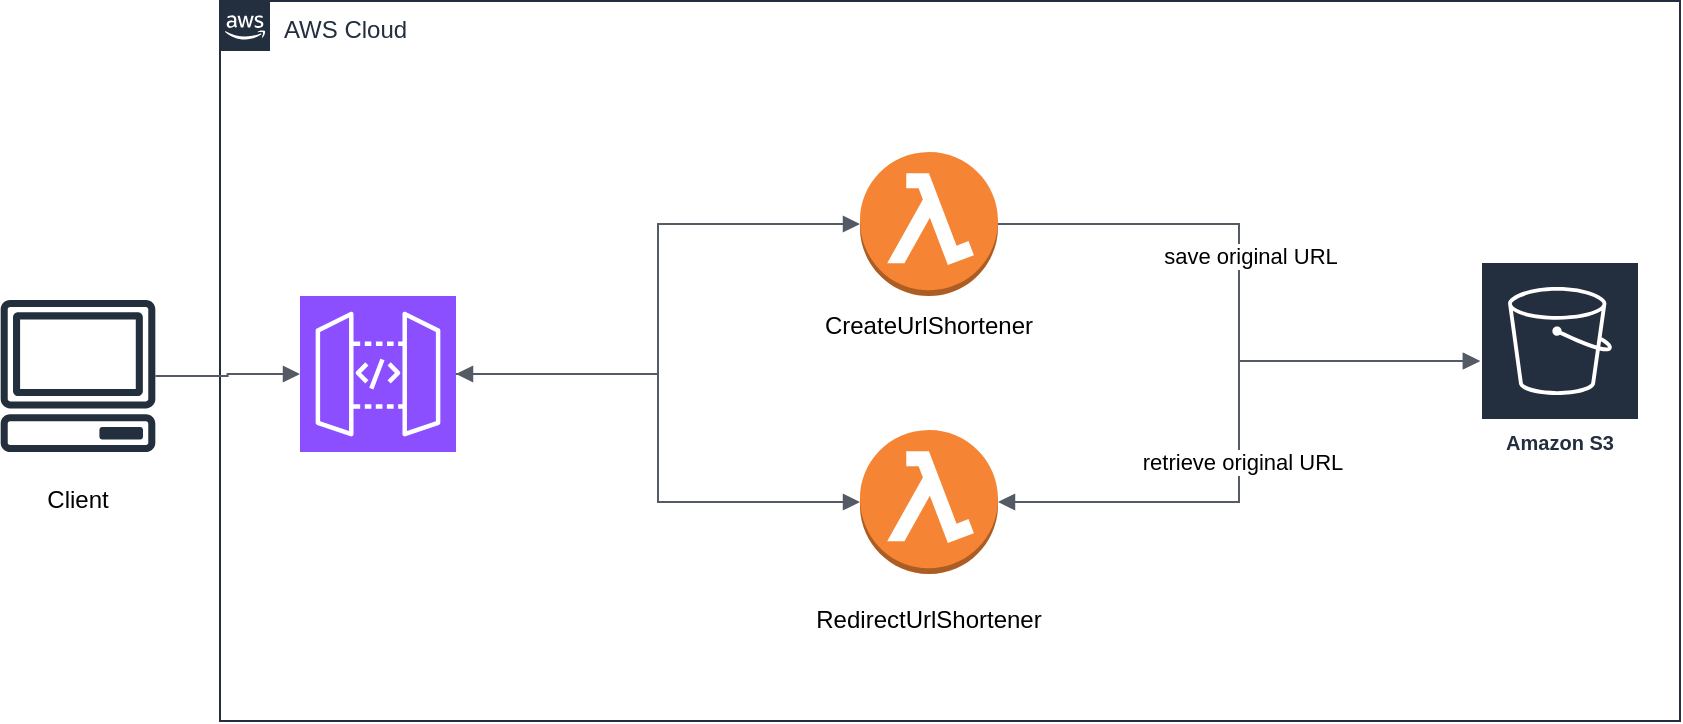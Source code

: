 <mxfile version="22.1.16" type="device">
  <diagram name="Page-1" id="QuKfJm8cBKCZM6e1RuhO">
    <mxGraphModel dx="1434" dy="844" grid="1" gridSize="10" guides="1" tooltips="1" connect="1" arrows="1" fold="1" page="1" pageScale="1" pageWidth="850" pageHeight="1100" math="0" shadow="0">
      <root>
        <mxCell id="0" />
        <mxCell id="1" parent="0" />
        <mxCell id="-Cu9nxykN7aYnu276-Gp-2" value="AWS Cloud" style="points=[[0,0],[0.25,0],[0.5,0],[0.75,0],[1,0],[1,0.25],[1,0.5],[1,0.75],[1,1],[0.75,1],[0.5,1],[0.25,1],[0,1],[0,0.75],[0,0.5],[0,0.25]];outlineConnect=0;gradientColor=none;html=1;whiteSpace=wrap;fontSize=12;fontStyle=0;container=1;pointerEvents=0;collapsible=0;recursiveResize=0;shape=mxgraph.aws4.group;grIcon=mxgraph.aws4.group_aws_cloud_alt;strokeColor=#232F3E;fillColor=none;verticalAlign=top;align=left;spacingLeft=30;fontColor=#232F3E;dashed=0;" vertex="1" parent="1">
          <mxGeometry x="160" y="145.5" width="730" height="360" as="geometry" />
        </mxCell>
        <mxCell id="-Cu9nxykN7aYnu276-Gp-3" value="" style="sketch=0;points=[[0,0,0],[0.25,0,0],[0.5,0,0],[0.75,0,0],[1,0,0],[0,1,0],[0.25,1,0],[0.5,1,0],[0.75,1,0],[1,1,0],[0,0.25,0],[0,0.5,0],[0,0.75,0],[1,0.25,0],[1,0.5,0],[1,0.75,0]];outlineConnect=0;fontColor=#232F3E;fillColor=#8C4FFF;strokeColor=#ffffff;dashed=0;verticalLabelPosition=bottom;verticalAlign=top;align=center;html=1;fontSize=12;fontStyle=0;aspect=fixed;shape=mxgraph.aws4.resourceIcon;resIcon=mxgraph.aws4.api_gateway;" vertex="1" parent="-Cu9nxykN7aYnu276-Gp-2">
          <mxGeometry x="40" y="147.5" width="78" height="78" as="geometry" />
        </mxCell>
        <mxCell id="-Cu9nxykN7aYnu276-Gp-5" value="" style="outlineConnect=0;dashed=0;verticalLabelPosition=bottom;verticalAlign=top;align=center;html=1;shape=mxgraph.aws3.lambda_function;fillColor=#F58534;gradientColor=none;" vertex="1" parent="-Cu9nxykN7aYnu276-Gp-2">
          <mxGeometry x="320" y="75.5" width="69" height="72" as="geometry" />
        </mxCell>
        <mxCell id="-Cu9nxykN7aYnu276-Gp-6" value="" style="outlineConnect=0;dashed=0;verticalLabelPosition=bottom;verticalAlign=top;align=center;html=1;shape=mxgraph.aws3.lambda_function;fillColor=#F58534;gradientColor=none;" vertex="1" parent="-Cu9nxykN7aYnu276-Gp-2">
          <mxGeometry x="320" y="214.5" width="69" height="72" as="geometry" />
        </mxCell>
        <mxCell id="-Cu9nxykN7aYnu276-Gp-12" value="" style="edgeStyle=orthogonalEdgeStyle;html=1;endArrow=block;elbow=vertical;startArrow=none;endFill=1;strokeColor=#545B64;rounded=0;entryX=0;entryY=0.5;entryDx=0;entryDy=0;entryPerimeter=0;exitX=1;exitY=0.5;exitDx=0;exitDy=0;exitPerimeter=0;" edge="1" parent="-Cu9nxykN7aYnu276-Gp-2" source="-Cu9nxykN7aYnu276-Gp-3" target="-Cu9nxykN7aYnu276-Gp-6">
          <mxGeometry width="100" relative="1" as="geometry">
            <mxPoint x="128" y="197" as="sourcePoint" />
            <mxPoint x="230" y="171" as="targetPoint" />
          </mxGeometry>
        </mxCell>
        <mxCell id="-Cu9nxykN7aYnu276-Gp-16" value="CreateUrlShortener" style="text;html=1;strokeColor=none;fillColor=none;align=center;verticalAlign=middle;whiteSpace=wrap;rounded=0;" vertex="1" parent="-Cu9nxykN7aYnu276-Gp-2">
          <mxGeometry x="287.25" y="147.5" width="134.5" height="30" as="geometry" />
        </mxCell>
        <mxCell id="-Cu9nxykN7aYnu276-Gp-17" value="RedirectUrlShortener" style="text;html=1;strokeColor=none;fillColor=none;align=center;verticalAlign=middle;whiteSpace=wrap;rounded=0;" vertex="1" parent="-Cu9nxykN7aYnu276-Gp-2">
          <mxGeometry x="291.06" y="294.5" width="126.87" height="30" as="geometry" />
        </mxCell>
        <mxCell id="-Cu9nxykN7aYnu276-Gp-20" value="" style="edgeStyle=orthogonalEdgeStyle;html=1;endArrow=block;elbow=vertical;startArrow=block;startFill=1;endFill=1;strokeColor=#545B64;rounded=0;exitX=1;exitY=0.5;exitDx=0;exitDy=0;exitPerimeter=0;entryX=0;entryY=0.5;entryDx=0;entryDy=0;entryPerimeter=0;" edge="1" parent="-Cu9nxykN7aYnu276-Gp-2" source="-Cu9nxykN7aYnu276-Gp-3" target="-Cu9nxykN7aYnu276-Gp-5">
          <mxGeometry width="100" relative="1" as="geometry">
            <mxPoint x="210" y="284.5" as="sourcePoint" />
            <mxPoint x="310" y="284.5" as="targetPoint" />
          </mxGeometry>
        </mxCell>
        <mxCell id="-Cu9nxykN7aYnu276-Gp-8" value="" style="sketch=0;outlineConnect=0;fontColor=#232F3E;gradientColor=none;fillColor=#232F3D;strokeColor=none;dashed=0;verticalLabelPosition=bottom;verticalAlign=top;align=center;html=1;fontSize=12;fontStyle=0;aspect=fixed;pointerEvents=1;shape=mxgraph.aws4.client;" vertex="1" parent="1">
          <mxGeometry x="50" y="295" width="78" height="76" as="geometry" />
        </mxCell>
        <mxCell id="-Cu9nxykN7aYnu276-Gp-10" value="" style="edgeStyle=orthogonalEdgeStyle;html=1;endArrow=block;elbow=vertical;startArrow=none;endFill=1;strokeColor=#545B64;rounded=0;entryX=0;entryY=0.5;entryDx=0;entryDy=0;entryPerimeter=0;" edge="1" parent="1" source="-Cu9nxykN7aYnu276-Gp-8" target="-Cu9nxykN7aYnu276-Gp-3">
          <mxGeometry width="100" relative="1" as="geometry">
            <mxPoint x="370" y="430" as="sourcePoint" />
            <mxPoint x="470" y="430" as="targetPoint" />
          </mxGeometry>
        </mxCell>
        <mxCell id="-Cu9nxykN7aYnu276-Gp-15" value="Client" style="text;html=1;strokeColor=none;fillColor=none;align=center;verticalAlign=middle;whiteSpace=wrap;rounded=0;" vertex="1" parent="1">
          <mxGeometry x="59" y="380" width="60" height="30" as="geometry" />
        </mxCell>
        <mxCell id="-Cu9nxykN7aYnu276-Gp-7" value="Amazon S3" style="sketch=0;outlineConnect=0;fontColor=#232F3E;gradientColor=none;strokeColor=#ffffff;fillColor=#232F3E;dashed=0;verticalLabelPosition=middle;verticalAlign=bottom;align=center;html=1;whiteSpace=wrap;fontSize=10;fontStyle=1;spacing=3;shape=mxgraph.aws4.productIcon;prIcon=mxgraph.aws4.s3;" vertex="1" parent="1">
          <mxGeometry x="790" y="275.5" width="80" height="100" as="geometry" />
        </mxCell>
        <mxCell id="-Cu9nxykN7aYnu276-Gp-13" value="" style="edgeStyle=orthogonalEdgeStyle;html=1;endArrow=block;elbow=vertical;startArrow=none;endFill=1;strokeColor=#545B64;rounded=0;" edge="1" parent="1" source="-Cu9nxykN7aYnu276-Gp-5" target="-Cu9nxykN7aYnu276-Gp-7">
          <mxGeometry width="100" relative="1" as="geometry">
            <mxPoint x="288" y="342.5" as="sourcePoint" />
            <mxPoint x="490" y="296.5" as="targetPoint" />
          </mxGeometry>
        </mxCell>
        <mxCell id="-Cu9nxykN7aYnu276-Gp-18" value="save original URL" style="edgeLabel;html=1;align=center;verticalAlign=middle;resizable=0;points=[];" vertex="1" connectable="0" parent="-Cu9nxykN7aYnu276-Gp-13">
          <mxGeometry x="-0.123" y="5" relative="1" as="geometry">
            <mxPoint y="1" as="offset" />
          </mxGeometry>
        </mxCell>
        <mxCell id="-Cu9nxykN7aYnu276-Gp-14" value="" style="edgeStyle=orthogonalEdgeStyle;html=1;endArrow=block;elbow=vertical;startArrow=block;startFill=1;endFill=1;strokeColor=#545B64;rounded=0;exitX=1;exitY=0.5;exitDx=0;exitDy=0;exitPerimeter=0;" edge="1" parent="1" source="-Cu9nxykN7aYnu276-Gp-6" target="-Cu9nxykN7aYnu276-Gp-7">
          <mxGeometry width="100" relative="1" as="geometry">
            <mxPoint x="370" y="430" as="sourcePoint" />
            <mxPoint x="470" y="430" as="targetPoint" />
          </mxGeometry>
        </mxCell>
        <mxCell id="-Cu9nxykN7aYnu276-Gp-19" value="retrieve original URL" style="edgeLabel;html=1;align=center;verticalAlign=middle;resizable=0;points=[];" vertex="1" connectable="0" parent="-Cu9nxykN7aYnu276-Gp-14">
          <mxGeometry x="-0.098" relative="1" as="geometry">
            <mxPoint x="1" as="offset" />
          </mxGeometry>
        </mxCell>
      </root>
    </mxGraphModel>
  </diagram>
</mxfile>

